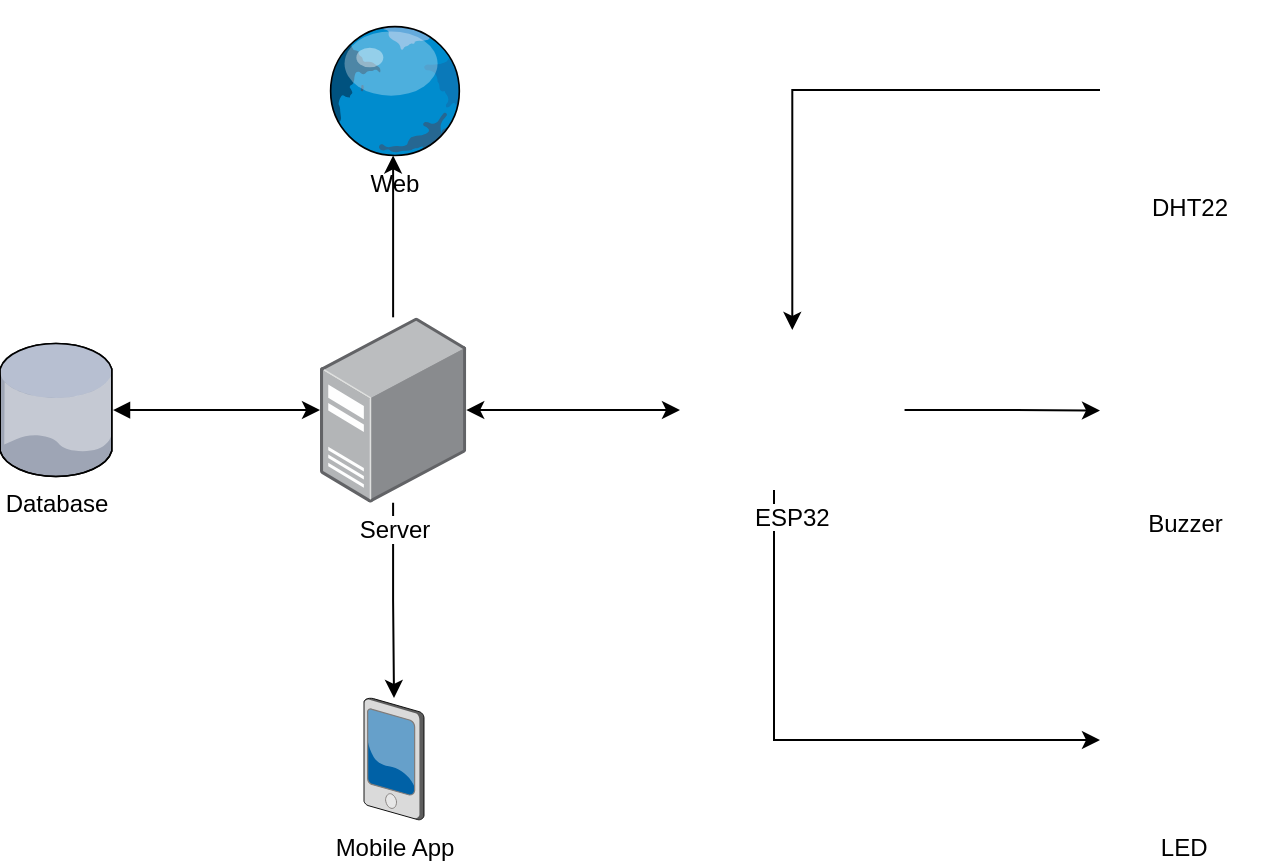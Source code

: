 <mxfile version="24.8.4">
  <diagram name="Page-1" id="JK87prBqbX9cVuqI8p-D">
    <mxGraphModel dx="1050" dy="577" grid="1" gridSize="10" guides="1" tooltips="1" connect="1" arrows="1" fold="1" page="1" pageScale="1" pageWidth="850" pageHeight="1100" math="0" shadow="0">
      <root>
        <mxCell id="0" />
        <mxCell id="1" parent="0" />
        <mxCell id="yy2-BuCBUI8-lA2ZAzeM-8" style="edgeStyle=orthogonalEdgeStyle;rounded=0;orthogonalLoop=1;jettySize=auto;html=1;" edge="1" parent="1" source="yy2-BuCBUI8-lA2ZAzeM-2" target="yy2-BuCBUI8-lA2ZAzeM-7">
          <mxGeometry relative="1" as="geometry" />
        </mxCell>
        <mxCell id="yy2-BuCBUI8-lA2ZAzeM-10" style="edgeStyle=orthogonalEdgeStyle;rounded=0;orthogonalLoop=1;jettySize=auto;html=1;" edge="1" parent="1" source="yy2-BuCBUI8-lA2ZAzeM-2" target="yy2-BuCBUI8-lA2ZAzeM-9">
          <mxGeometry relative="1" as="geometry">
            <mxPoint x="660" y="500" as="targetPoint" />
            <Array as="points">
              <mxPoint x="547" y="520" />
            </Array>
          </mxGeometry>
        </mxCell>
        <mxCell id="yy2-BuCBUI8-lA2ZAzeM-13" style="edgeStyle=orthogonalEdgeStyle;rounded=0;orthogonalLoop=1;jettySize=auto;html=1;startArrow=classic;startFill=1;" edge="1" parent="1" source="yy2-BuCBUI8-lA2ZAzeM-2" target="yy2-BuCBUI8-lA2ZAzeM-12">
          <mxGeometry relative="1" as="geometry" />
        </mxCell>
        <mxCell id="yy2-BuCBUI8-lA2ZAzeM-2" value="ESP32" style="shape=image;verticalLabelPosition=bottom;labelBackgroundColor=default;verticalAlign=top;aspect=fixed;imageAspect=0;image=https://raharja.ac.id/wp-content/uploads/2021/11/ESP32-Module.png;" vertex="1" parent="1">
          <mxGeometry x="500" y="315" width="112.28" height="80" as="geometry" />
        </mxCell>
        <mxCell id="yy2-BuCBUI8-lA2ZAzeM-6" style="edgeStyle=orthogonalEdgeStyle;rounded=0;orthogonalLoop=1;jettySize=auto;html=1;" edge="1" parent="1" source="yy2-BuCBUI8-lA2ZAzeM-3" target="yy2-BuCBUI8-lA2ZAzeM-2">
          <mxGeometry relative="1" as="geometry" />
        </mxCell>
        <mxCell id="yy2-BuCBUI8-lA2ZAzeM-3" value="DHT22" style="shape=image;verticalLabelPosition=bottom;labelBackgroundColor=default;verticalAlign=top;aspect=fixed;imageAspect=0;image=https://id.szks-kuongshun.com/uploads/201810680/dht22-digital-temperature-humidity-sensor-module56055530906.jpg;" vertex="1" parent="1">
          <mxGeometry x="710" y="150" width="90" height="90" as="geometry" />
        </mxCell>
        <mxCell id="yy2-BuCBUI8-lA2ZAzeM-7" value="Buzzer" style="shape=image;verticalLabelPosition=bottom;labelBackgroundColor=default;verticalAlign=top;aspect=fixed;imageAspect=0;image=https://sariteknologi.com/wp-content/uploads/2021/07/Buzzer.jpg;" vertex="1" parent="1">
          <mxGeometry x="710" y="312.5" width="85.5" height="85.5" as="geometry" />
        </mxCell>
        <mxCell id="yy2-BuCBUI8-lA2ZAzeM-9" value="LED" style="shape=image;verticalLabelPosition=bottom;labelBackgroundColor=default;verticalAlign=top;aspect=fixed;imageAspect=0;image=https://www.iklanvideotron.com/wp-content/uploads/2017/01/w.jpg;" vertex="1" parent="1">
          <mxGeometry x="710" y="480" width="84.2" height="80" as="geometry" />
        </mxCell>
        <mxCell id="yy2-BuCBUI8-lA2ZAzeM-17" style="edgeStyle=orthogonalEdgeStyle;rounded=0;orthogonalLoop=1;jettySize=auto;html=1;" edge="1" parent="1" source="yy2-BuCBUI8-lA2ZAzeM-12" target="yy2-BuCBUI8-lA2ZAzeM-16">
          <mxGeometry relative="1" as="geometry" />
        </mxCell>
        <mxCell id="yy2-BuCBUI8-lA2ZAzeM-20" value="" style="edgeStyle=orthogonalEdgeStyle;rounded=0;orthogonalLoop=1;jettySize=auto;html=1;" edge="1" parent="1" source="yy2-BuCBUI8-lA2ZAzeM-12" target="yy2-BuCBUI8-lA2ZAzeM-18">
          <mxGeometry relative="1" as="geometry" />
        </mxCell>
        <mxCell id="yy2-BuCBUI8-lA2ZAzeM-12" value="Server" style="image;points=[];aspect=fixed;html=1;align=center;shadow=0;dashed=0;image=img/lib/allied_telesis/computer_and_terminals/Server_Desktop.svg;" vertex="1" parent="1">
          <mxGeometry x="320" y="308.66" width="73.11" height="92.68" as="geometry" />
        </mxCell>
        <mxCell id="yy2-BuCBUI8-lA2ZAzeM-15" style="edgeStyle=orthogonalEdgeStyle;rounded=0;orthogonalLoop=1;jettySize=auto;html=1;startArrow=block;startFill=1;" edge="1" parent="1" source="yy2-BuCBUI8-lA2ZAzeM-14" target="yy2-BuCBUI8-lA2ZAzeM-12">
          <mxGeometry relative="1" as="geometry" />
        </mxCell>
        <mxCell id="yy2-BuCBUI8-lA2ZAzeM-14" value="Database" style="verticalLabelPosition=bottom;sketch=0;aspect=fixed;html=1;verticalAlign=top;strokeColor=none;align=center;outlineConnect=0;shape=mxgraph.citrix.database;" vertex="1" parent="1">
          <mxGeometry x="160" y="321.77" width="56.5" height="66.47" as="geometry" />
        </mxCell>
        <mxCell id="yy2-BuCBUI8-lA2ZAzeM-16" value="Mobile App" style="verticalLabelPosition=bottom;sketch=0;aspect=fixed;html=1;verticalAlign=top;strokeColor=none;align=center;outlineConnect=0;shape=mxgraph.citrix.pda;" vertex="1" parent="1">
          <mxGeometry x="342" y="499" width="30" height="61" as="geometry" />
        </mxCell>
        <mxCell id="yy2-BuCBUI8-lA2ZAzeM-18" value="Web" style="verticalLabelPosition=bottom;sketch=0;aspect=fixed;html=1;verticalAlign=top;strokeColor=none;align=center;outlineConnect=0;shape=mxgraph.citrix.globe;" vertex="1" parent="1">
          <mxGeometry x="322.31" y="162.28" width="68.5" height="65.45" as="geometry" />
        </mxCell>
      </root>
    </mxGraphModel>
  </diagram>
</mxfile>
